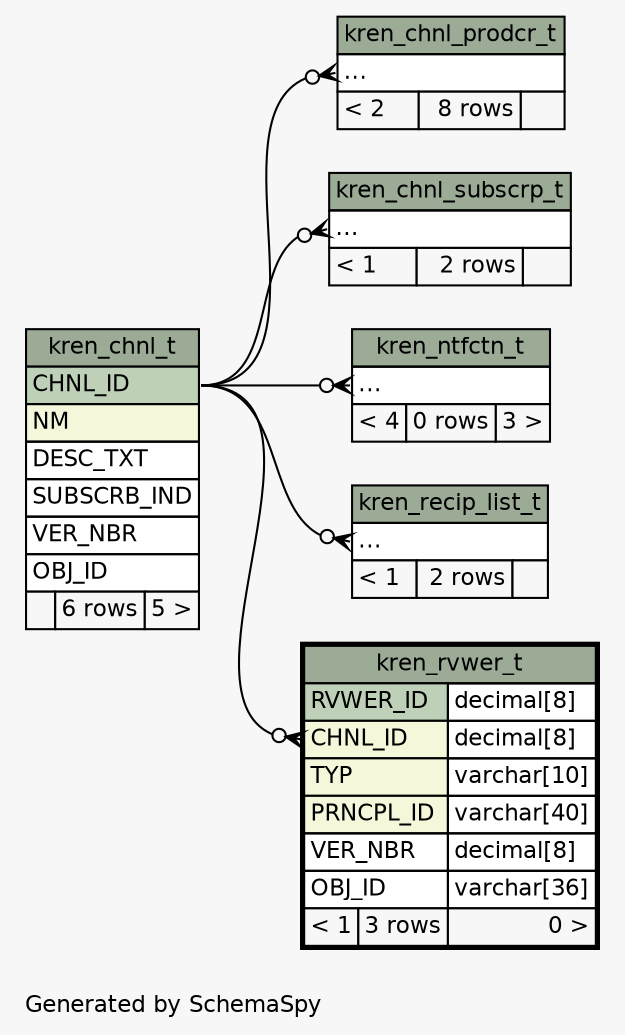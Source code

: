 // dot 2.28.0 on Mac OS X 10.7.2
// SchemaSpy rev 590
digraph "twoDegreesRelationshipsDiagram" {
  graph [
    rankdir="RL"
    bgcolor="#f7f7f7"
    label="\nGenerated by SchemaSpy"
    labeljust="l"
    nodesep="0.18"
    ranksep="0.46"
    fontname="Helvetica"
    fontsize="11"
  ];
  node [
    fontname="Helvetica"
    fontsize="11"
    shape="plaintext"
  ];
  edge [
    arrowsize="0.8"
  ];
  "kren_chnl_prodcr_t":"elipses":w -> "kren_chnl_t":"CHNL_ID":e [arrowhead=none dir=back arrowtail=crowodot];
  "kren_chnl_subscrp_t":"elipses":w -> "kren_chnl_t":"CHNL_ID":e [arrowhead=none dir=back arrowtail=crowodot];
  "kren_ntfctn_t":"elipses":w -> "kren_chnl_t":"CHNL_ID":e [arrowhead=none dir=back arrowtail=crowodot];
  "kren_recip_list_t":"elipses":w -> "kren_chnl_t":"CHNL_ID":e [arrowhead=none dir=back arrowtail=crowodot];
  "kren_rvwer_t":"CHNL_ID":w -> "kren_chnl_t":"CHNL_ID":e [arrowhead=none dir=back arrowtail=crowodot];
  "kren_chnl_prodcr_t" [
    label=<
    <TABLE BORDER="0" CELLBORDER="1" CELLSPACING="0" BGCOLOR="#ffffff">
      <TR><TD COLSPAN="3" BGCOLOR="#9bab96" ALIGN="CENTER">kren_chnl_prodcr_t</TD></TR>
      <TR><TD PORT="elipses" COLSPAN="3" ALIGN="LEFT">...</TD></TR>
      <TR><TD ALIGN="LEFT" BGCOLOR="#f7f7f7">&lt; 2</TD><TD ALIGN="RIGHT" BGCOLOR="#f7f7f7">8 rows</TD><TD ALIGN="RIGHT" BGCOLOR="#f7f7f7">  </TD></TR>
    </TABLE>>
    URL="kren_chnl_prodcr_t.html"
    tooltip="kren_chnl_prodcr_t"
  ];
  "kren_chnl_subscrp_t" [
    label=<
    <TABLE BORDER="0" CELLBORDER="1" CELLSPACING="0" BGCOLOR="#ffffff">
      <TR><TD COLSPAN="3" BGCOLOR="#9bab96" ALIGN="CENTER">kren_chnl_subscrp_t</TD></TR>
      <TR><TD PORT="elipses" COLSPAN="3" ALIGN="LEFT">...</TD></TR>
      <TR><TD ALIGN="LEFT" BGCOLOR="#f7f7f7">&lt; 1</TD><TD ALIGN="RIGHT" BGCOLOR="#f7f7f7">2 rows</TD><TD ALIGN="RIGHT" BGCOLOR="#f7f7f7">  </TD></TR>
    </TABLE>>
    URL="kren_chnl_subscrp_t.html"
    tooltip="kren_chnl_subscrp_t"
  ];
  "kren_chnl_t" [
    label=<
    <TABLE BORDER="0" CELLBORDER="1" CELLSPACING="0" BGCOLOR="#ffffff">
      <TR><TD COLSPAN="3" BGCOLOR="#9bab96" ALIGN="CENTER">kren_chnl_t</TD></TR>
      <TR><TD PORT="CHNL_ID" COLSPAN="3" BGCOLOR="#bed1b8" ALIGN="LEFT">CHNL_ID</TD></TR>
      <TR><TD PORT="NM" COLSPAN="3" BGCOLOR="#f4f7da" ALIGN="LEFT">NM</TD></TR>
      <TR><TD PORT="DESC_TXT" COLSPAN="3" ALIGN="LEFT">DESC_TXT</TD></TR>
      <TR><TD PORT="SUBSCRB_IND" COLSPAN="3" ALIGN="LEFT">SUBSCRB_IND</TD></TR>
      <TR><TD PORT="VER_NBR" COLSPAN="3" ALIGN="LEFT">VER_NBR</TD></TR>
      <TR><TD PORT="OBJ_ID" COLSPAN="3" ALIGN="LEFT">OBJ_ID</TD></TR>
      <TR><TD ALIGN="LEFT" BGCOLOR="#f7f7f7">  </TD><TD ALIGN="RIGHT" BGCOLOR="#f7f7f7">6 rows</TD><TD ALIGN="RIGHT" BGCOLOR="#f7f7f7">5 &gt;</TD></TR>
    </TABLE>>
    URL="kren_chnl_t.html"
    tooltip="kren_chnl_t"
  ];
  "kren_ntfctn_t" [
    label=<
    <TABLE BORDER="0" CELLBORDER="1" CELLSPACING="0" BGCOLOR="#ffffff">
      <TR><TD COLSPAN="3" BGCOLOR="#9bab96" ALIGN="CENTER">kren_ntfctn_t</TD></TR>
      <TR><TD PORT="elipses" COLSPAN="3" ALIGN="LEFT">...</TD></TR>
      <TR><TD ALIGN="LEFT" BGCOLOR="#f7f7f7">&lt; 4</TD><TD ALIGN="RIGHT" BGCOLOR="#f7f7f7">0 rows</TD><TD ALIGN="RIGHT" BGCOLOR="#f7f7f7">3 &gt;</TD></TR>
    </TABLE>>
    URL="kren_ntfctn_t.html"
    tooltip="kren_ntfctn_t"
  ];
  "kren_recip_list_t" [
    label=<
    <TABLE BORDER="0" CELLBORDER="1" CELLSPACING="0" BGCOLOR="#ffffff">
      <TR><TD COLSPAN="3" BGCOLOR="#9bab96" ALIGN="CENTER">kren_recip_list_t</TD></TR>
      <TR><TD PORT="elipses" COLSPAN="3" ALIGN="LEFT">...</TD></TR>
      <TR><TD ALIGN="LEFT" BGCOLOR="#f7f7f7">&lt; 1</TD><TD ALIGN="RIGHT" BGCOLOR="#f7f7f7">2 rows</TD><TD ALIGN="RIGHT" BGCOLOR="#f7f7f7">  </TD></TR>
    </TABLE>>
    URL="kren_recip_list_t.html"
    tooltip="kren_recip_list_t"
  ];
  "kren_rvwer_t" [
    label=<
    <TABLE BORDER="2" CELLBORDER="1" CELLSPACING="0" BGCOLOR="#ffffff">
      <TR><TD COLSPAN="3" BGCOLOR="#9bab96" ALIGN="CENTER">kren_rvwer_t</TD></TR>
      <TR><TD PORT="RVWER_ID" COLSPAN="2" BGCOLOR="#bed1b8" ALIGN="LEFT">RVWER_ID</TD><TD PORT="RVWER_ID.type" ALIGN="LEFT">decimal[8]</TD></TR>
      <TR><TD PORT="CHNL_ID" COLSPAN="2" BGCOLOR="#f4f7da" ALIGN="LEFT">CHNL_ID</TD><TD PORT="CHNL_ID.type" ALIGN="LEFT">decimal[8]</TD></TR>
      <TR><TD PORT="TYP" COLSPAN="2" BGCOLOR="#f4f7da" ALIGN="LEFT">TYP</TD><TD PORT="TYP.type" ALIGN="LEFT">varchar[10]</TD></TR>
      <TR><TD PORT="PRNCPL_ID" COLSPAN="2" BGCOLOR="#f4f7da" ALIGN="LEFT">PRNCPL_ID</TD><TD PORT="PRNCPL_ID.type" ALIGN="LEFT">varchar[40]</TD></TR>
      <TR><TD PORT="VER_NBR" COLSPAN="2" ALIGN="LEFT">VER_NBR</TD><TD PORT="VER_NBR.type" ALIGN="LEFT">decimal[8]</TD></TR>
      <TR><TD PORT="OBJ_ID" COLSPAN="2" ALIGN="LEFT">OBJ_ID</TD><TD PORT="OBJ_ID.type" ALIGN="LEFT">varchar[36]</TD></TR>
      <TR><TD ALIGN="LEFT" BGCOLOR="#f7f7f7">&lt; 1</TD><TD ALIGN="RIGHT" BGCOLOR="#f7f7f7">3 rows</TD><TD ALIGN="RIGHT" BGCOLOR="#f7f7f7">0 &gt;</TD></TR>
    </TABLE>>
    URL="kren_rvwer_t.html"
    tooltip="kren_rvwer_t"
  ];
}
